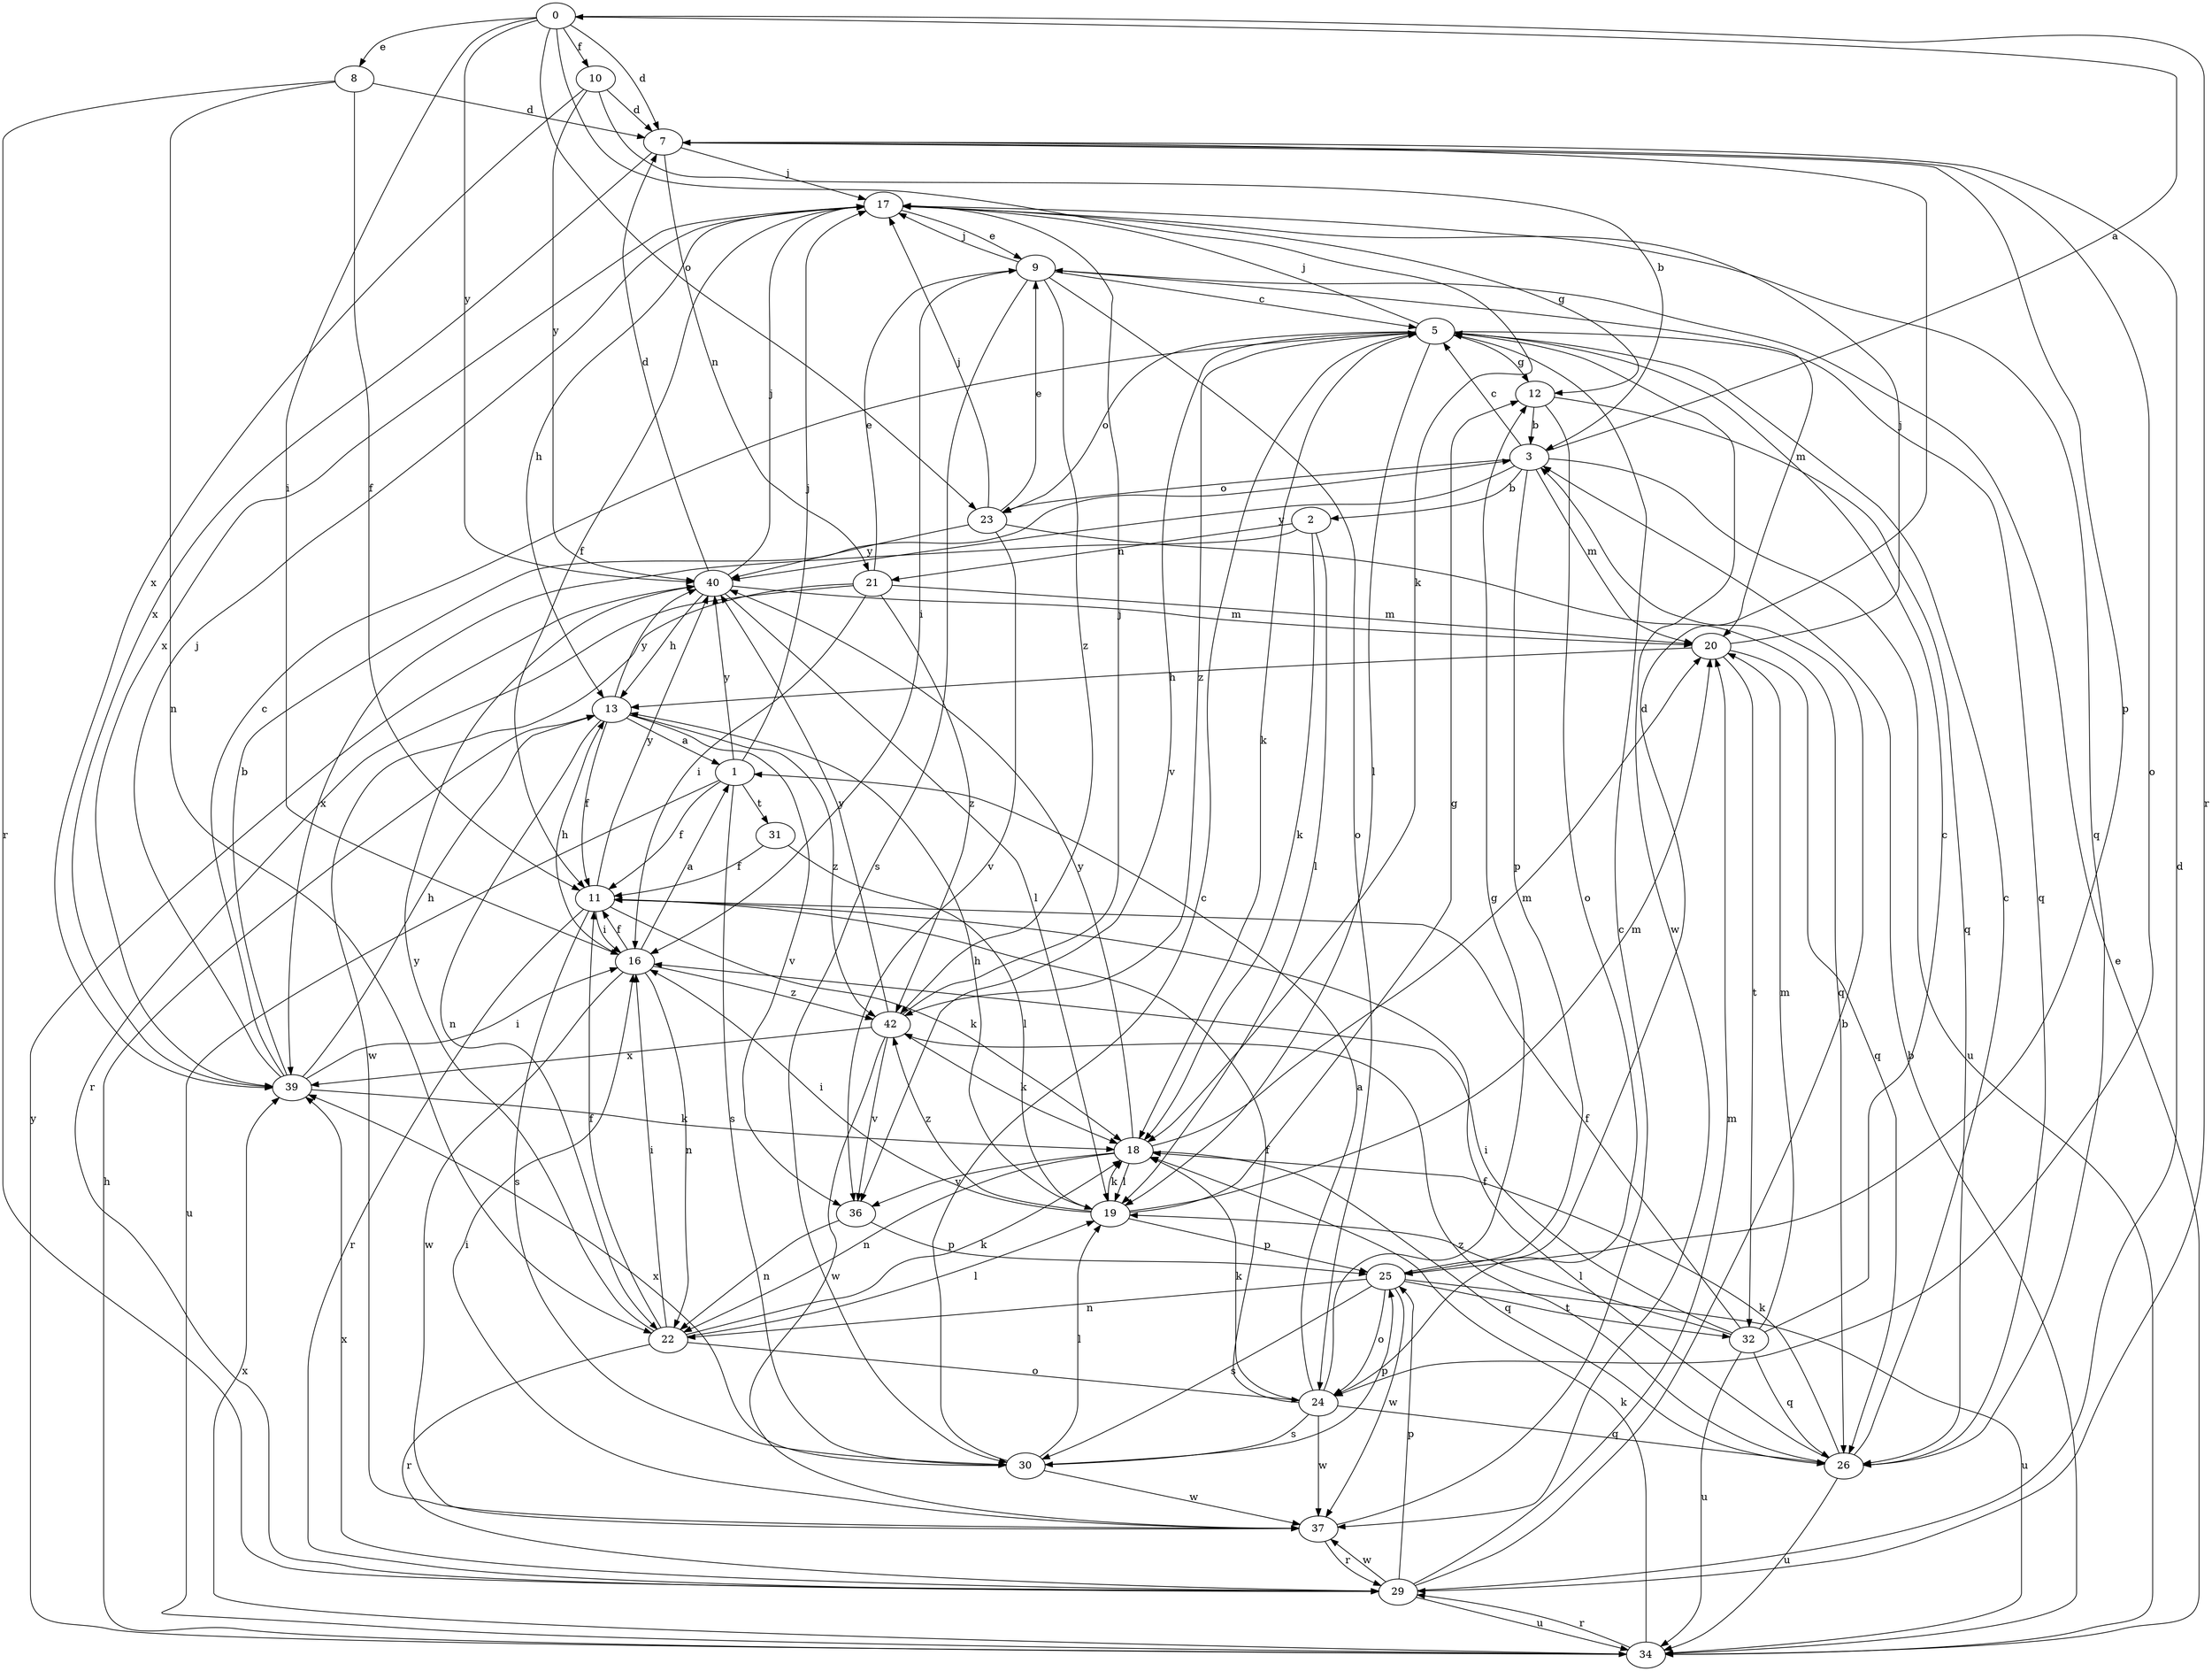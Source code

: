 strict digraph  {
0;
1;
2;
3;
5;
7;
8;
9;
10;
11;
12;
13;
16;
17;
18;
19;
20;
21;
22;
23;
24;
25;
26;
29;
30;
31;
32;
34;
36;
37;
39;
40;
42;
0 -> 7  [label=d];
0 -> 8  [label=e];
0 -> 10  [label=f];
0 -> 16  [label=i];
0 -> 18  [label=k];
0 -> 23  [label=o];
0 -> 29  [label=r];
0 -> 40  [label=y];
1 -> 11  [label=f];
1 -> 17  [label=j];
1 -> 30  [label=s];
1 -> 31  [label=t];
1 -> 34  [label=u];
1 -> 40  [label=y];
2 -> 18  [label=k];
2 -> 19  [label=l];
2 -> 21  [label=n];
2 -> 39  [label=x];
3 -> 0  [label=a];
3 -> 2  [label=b];
3 -> 5  [label=c];
3 -> 20  [label=m];
3 -> 23  [label=o];
3 -> 25  [label=p];
3 -> 34  [label=u];
3 -> 40  [label=y];
5 -> 12  [label=g];
5 -> 17  [label=j];
5 -> 18  [label=k];
5 -> 19  [label=l];
5 -> 23  [label=o];
5 -> 26  [label=q];
5 -> 36  [label=v];
5 -> 37  [label=w];
5 -> 42  [label=z];
7 -> 17  [label=j];
7 -> 21  [label=n];
7 -> 24  [label=o];
7 -> 25  [label=p];
7 -> 39  [label=x];
8 -> 7  [label=d];
8 -> 11  [label=f];
8 -> 22  [label=n];
8 -> 29  [label=r];
9 -> 5  [label=c];
9 -> 16  [label=i];
9 -> 17  [label=j];
9 -> 20  [label=m];
9 -> 24  [label=o];
9 -> 30  [label=s];
9 -> 42  [label=z];
10 -> 3  [label=b];
10 -> 7  [label=d];
10 -> 39  [label=x];
10 -> 40  [label=y];
11 -> 16  [label=i];
11 -> 18  [label=k];
11 -> 29  [label=r];
11 -> 30  [label=s];
11 -> 40  [label=y];
12 -> 3  [label=b];
12 -> 24  [label=o];
12 -> 26  [label=q];
13 -> 1  [label=a];
13 -> 11  [label=f];
13 -> 22  [label=n];
13 -> 36  [label=v];
13 -> 40  [label=y];
13 -> 42  [label=z];
16 -> 1  [label=a];
16 -> 11  [label=f];
16 -> 13  [label=h];
16 -> 22  [label=n];
16 -> 37  [label=w];
16 -> 42  [label=z];
17 -> 9  [label=e];
17 -> 11  [label=f];
17 -> 12  [label=g];
17 -> 13  [label=h];
17 -> 26  [label=q];
17 -> 39  [label=x];
18 -> 19  [label=l];
18 -> 20  [label=m];
18 -> 22  [label=n];
18 -> 26  [label=q];
18 -> 36  [label=v];
18 -> 40  [label=y];
19 -> 12  [label=g];
19 -> 13  [label=h];
19 -> 16  [label=i];
19 -> 18  [label=k];
19 -> 20  [label=m];
19 -> 25  [label=p];
19 -> 42  [label=z];
20 -> 13  [label=h];
20 -> 17  [label=j];
20 -> 26  [label=q];
20 -> 32  [label=t];
21 -> 9  [label=e];
21 -> 16  [label=i];
21 -> 20  [label=m];
21 -> 29  [label=r];
21 -> 37  [label=w];
21 -> 42  [label=z];
22 -> 11  [label=f];
22 -> 16  [label=i];
22 -> 18  [label=k];
22 -> 19  [label=l];
22 -> 24  [label=o];
22 -> 29  [label=r];
22 -> 40  [label=y];
23 -> 9  [label=e];
23 -> 17  [label=j];
23 -> 26  [label=q];
23 -> 36  [label=v];
23 -> 40  [label=y];
24 -> 1  [label=a];
24 -> 11  [label=f];
24 -> 12  [label=g];
24 -> 18  [label=k];
24 -> 26  [label=q];
24 -> 30  [label=s];
24 -> 37  [label=w];
25 -> 7  [label=d];
25 -> 22  [label=n];
25 -> 24  [label=o];
25 -> 30  [label=s];
25 -> 32  [label=t];
25 -> 34  [label=u];
25 -> 37  [label=w];
26 -> 5  [label=c];
26 -> 11  [label=f];
26 -> 18  [label=k];
26 -> 34  [label=u];
26 -> 42  [label=z];
29 -> 3  [label=b];
29 -> 7  [label=d];
29 -> 20  [label=m];
29 -> 25  [label=p];
29 -> 34  [label=u];
29 -> 37  [label=w];
29 -> 39  [label=x];
30 -> 5  [label=c];
30 -> 19  [label=l];
30 -> 25  [label=p];
30 -> 37  [label=w];
30 -> 39  [label=x];
31 -> 11  [label=f];
31 -> 19  [label=l];
32 -> 5  [label=c];
32 -> 11  [label=f];
32 -> 16  [label=i];
32 -> 19  [label=l];
32 -> 20  [label=m];
32 -> 26  [label=q];
32 -> 34  [label=u];
34 -> 3  [label=b];
34 -> 9  [label=e];
34 -> 13  [label=h];
34 -> 18  [label=k];
34 -> 29  [label=r];
34 -> 39  [label=x];
34 -> 40  [label=y];
36 -> 22  [label=n];
36 -> 25  [label=p];
37 -> 5  [label=c];
37 -> 16  [label=i];
37 -> 29  [label=r];
39 -> 3  [label=b];
39 -> 5  [label=c];
39 -> 13  [label=h];
39 -> 16  [label=i];
39 -> 17  [label=j];
39 -> 18  [label=k];
40 -> 7  [label=d];
40 -> 13  [label=h];
40 -> 17  [label=j];
40 -> 19  [label=l];
40 -> 20  [label=m];
42 -> 17  [label=j];
42 -> 18  [label=k];
42 -> 36  [label=v];
42 -> 37  [label=w];
42 -> 39  [label=x];
42 -> 40  [label=y];
}
